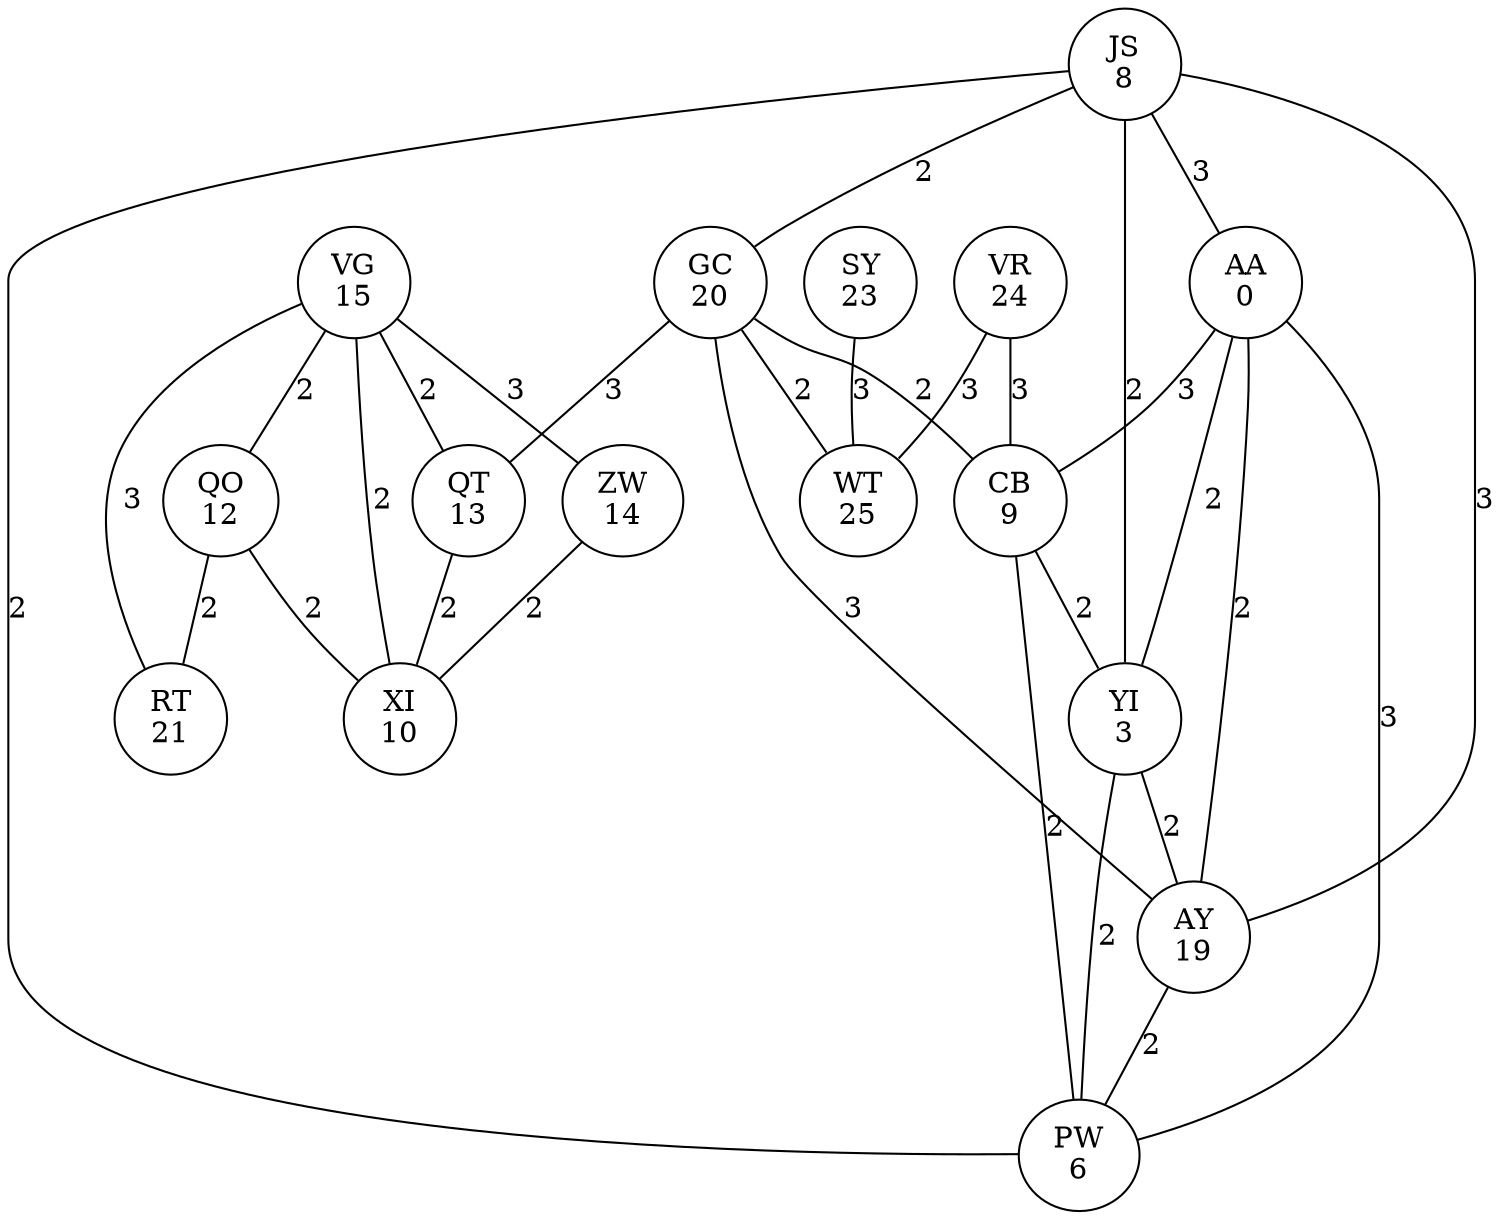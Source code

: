 graph {
  "SY\n23" -- "WT\n25" [label="3"]
  "VG\n15" -- "QO\n12" [label="2"]
  "VG\n15" -- "XI\n10" [label="2"]
  "VG\n15" -- "RT\n21" [label="3"]
  "VG\n15" -- "QT\n13" [label="2"]
  "VG\n15" -- "ZW\n14" [label="3"]
  "JS\n8" -- "YI\n3" [label="2"]
  "JS\n8" -- "PW\n6" [label="2"]
  "JS\n8" -- "AY\n19" [label="3"]
  "JS\n8" -- "GC\n20" [label="2"]
  "JS\n8" -- "AA\n0" [label="3"]
  "AA\n0" -- "AY\n19" [label="2"]
  "AA\n0" -- "PW\n6" [label="3"]
  "AA\n0" -- "YI\n3" [label="2"]
  "AA\n0" -- "CB\n9" [label="3"]
  "GC\n20" -- "CB\n9" [label="2"]
  "GC\n20" -- "AY\n19" [label="3"]
  "GC\n20" -- "QT\n13" [label="3"]
  "GC\n20" -- "WT\n25" [label="2"]
  "QO\n12" -- "RT\n21" [label="2"]
  "QO\n12" -- "XI\n10" [label="2"]
  "VR\n24" -- "WT\n25" [label="3"]
  "VR\n24" -- "CB\n9" [label="3"]
  "CB\n9" -- "YI\n3" [label="2"]
  "CB\n9" -- "PW\n6" [label="2"]
  "YI\n3" -- "PW\n6" [label="2"]
  "YI\n3" -- "AY\n19" [label="2"]
  "AY\n19" -- "PW\n6" [label="2"]
  "ZW\n14" -- "XI\n10" [label="2"]
  "QT\n13" -- "XI\n10" [label="2"]
}
